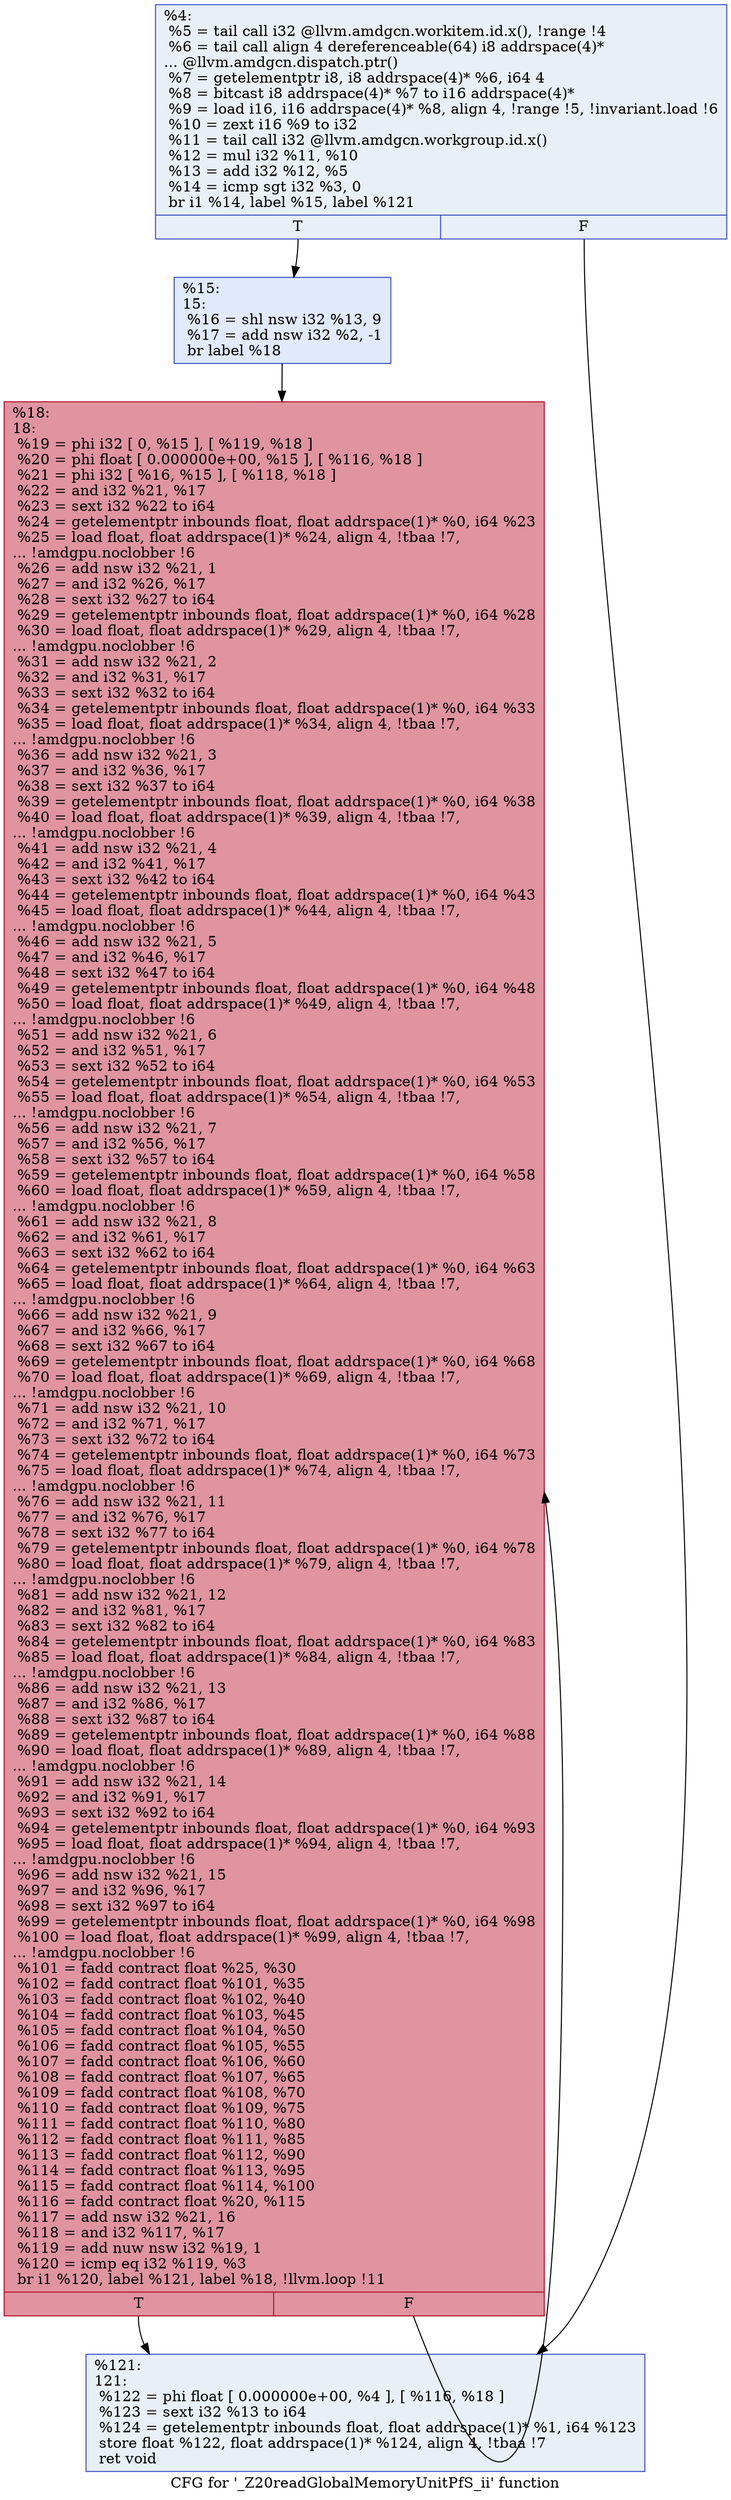 digraph "CFG for '_Z20readGlobalMemoryUnitPfS_ii' function" {
	label="CFG for '_Z20readGlobalMemoryUnitPfS_ii' function";

	Node0x5c902d0 [shape=record,color="#3d50c3ff", style=filled, fillcolor="#cedaeb70",label="{%4:\l  %5 = tail call i32 @llvm.amdgcn.workitem.id.x(), !range !4\l  %6 = tail call align 4 dereferenceable(64) i8 addrspace(4)*\l... @llvm.amdgcn.dispatch.ptr()\l  %7 = getelementptr i8, i8 addrspace(4)* %6, i64 4\l  %8 = bitcast i8 addrspace(4)* %7 to i16 addrspace(4)*\l  %9 = load i16, i16 addrspace(4)* %8, align 4, !range !5, !invariant.load !6\l  %10 = zext i16 %9 to i32\l  %11 = tail call i32 @llvm.amdgcn.workgroup.id.x()\l  %12 = mul i32 %11, %10\l  %13 = add i32 %12, %5\l  %14 = icmp sgt i32 %3, 0\l  br i1 %14, label %15, label %121\l|{<s0>T|<s1>F}}"];
	Node0x5c902d0:s0 -> Node0x5c921a0;
	Node0x5c902d0:s1 -> Node0x5c92230;
	Node0x5c921a0 [shape=record,color="#3d50c3ff", style=filled, fillcolor="#b9d0f970",label="{%15:\l15:                                               \l  %16 = shl nsw i32 %13, 9\l  %17 = add nsw i32 %2, -1\l  br label %18\l}"];
	Node0x5c921a0 -> Node0x5c91a00;
	Node0x5c91a00 [shape=record,color="#b70d28ff", style=filled, fillcolor="#b70d2870",label="{%18:\l18:                                               \l  %19 = phi i32 [ 0, %15 ], [ %119, %18 ]\l  %20 = phi float [ 0.000000e+00, %15 ], [ %116, %18 ]\l  %21 = phi i32 [ %16, %15 ], [ %118, %18 ]\l  %22 = and i32 %21, %17\l  %23 = sext i32 %22 to i64\l  %24 = getelementptr inbounds float, float addrspace(1)* %0, i64 %23\l  %25 = load float, float addrspace(1)* %24, align 4, !tbaa !7,\l... !amdgpu.noclobber !6\l  %26 = add nsw i32 %21, 1\l  %27 = and i32 %26, %17\l  %28 = sext i32 %27 to i64\l  %29 = getelementptr inbounds float, float addrspace(1)* %0, i64 %28\l  %30 = load float, float addrspace(1)* %29, align 4, !tbaa !7,\l... !amdgpu.noclobber !6\l  %31 = add nsw i32 %21, 2\l  %32 = and i32 %31, %17\l  %33 = sext i32 %32 to i64\l  %34 = getelementptr inbounds float, float addrspace(1)* %0, i64 %33\l  %35 = load float, float addrspace(1)* %34, align 4, !tbaa !7,\l... !amdgpu.noclobber !6\l  %36 = add nsw i32 %21, 3\l  %37 = and i32 %36, %17\l  %38 = sext i32 %37 to i64\l  %39 = getelementptr inbounds float, float addrspace(1)* %0, i64 %38\l  %40 = load float, float addrspace(1)* %39, align 4, !tbaa !7,\l... !amdgpu.noclobber !6\l  %41 = add nsw i32 %21, 4\l  %42 = and i32 %41, %17\l  %43 = sext i32 %42 to i64\l  %44 = getelementptr inbounds float, float addrspace(1)* %0, i64 %43\l  %45 = load float, float addrspace(1)* %44, align 4, !tbaa !7,\l... !amdgpu.noclobber !6\l  %46 = add nsw i32 %21, 5\l  %47 = and i32 %46, %17\l  %48 = sext i32 %47 to i64\l  %49 = getelementptr inbounds float, float addrspace(1)* %0, i64 %48\l  %50 = load float, float addrspace(1)* %49, align 4, !tbaa !7,\l... !amdgpu.noclobber !6\l  %51 = add nsw i32 %21, 6\l  %52 = and i32 %51, %17\l  %53 = sext i32 %52 to i64\l  %54 = getelementptr inbounds float, float addrspace(1)* %0, i64 %53\l  %55 = load float, float addrspace(1)* %54, align 4, !tbaa !7,\l... !amdgpu.noclobber !6\l  %56 = add nsw i32 %21, 7\l  %57 = and i32 %56, %17\l  %58 = sext i32 %57 to i64\l  %59 = getelementptr inbounds float, float addrspace(1)* %0, i64 %58\l  %60 = load float, float addrspace(1)* %59, align 4, !tbaa !7,\l... !amdgpu.noclobber !6\l  %61 = add nsw i32 %21, 8\l  %62 = and i32 %61, %17\l  %63 = sext i32 %62 to i64\l  %64 = getelementptr inbounds float, float addrspace(1)* %0, i64 %63\l  %65 = load float, float addrspace(1)* %64, align 4, !tbaa !7,\l... !amdgpu.noclobber !6\l  %66 = add nsw i32 %21, 9\l  %67 = and i32 %66, %17\l  %68 = sext i32 %67 to i64\l  %69 = getelementptr inbounds float, float addrspace(1)* %0, i64 %68\l  %70 = load float, float addrspace(1)* %69, align 4, !tbaa !7,\l... !amdgpu.noclobber !6\l  %71 = add nsw i32 %21, 10\l  %72 = and i32 %71, %17\l  %73 = sext i32 %72 to i64\l  %74 = getelementptr inbounds float, float addrspace(1)* %0, i64 %73\l  %75 = load float, float addrspace(1)* %74, align 4, !tbaa !7,\l... !amdgpu.noclobber !6\l  %76 = add nsw i32 %21, 11\l  %77 = and i32 %76, %17\l  %78 = sext i32 %77 to i64\l  %79 = getelementptr inbounds float, float addrspace(1)* %0, i64 %78\l  %80 = load float, float addrspace(1)* %79, align 4, !tbaa !7,\l... !amdgpu.noclobber !6\l  %81 = add nsw i32 %21, 12\l  %82 = and i32 %81, %17\l  %83 = sext i32 %82 to i64\l  %84 = getelementptr inbounds float, float addrspace(1)* %0, i64 %83\l  %85 = load float, float addrspace(1)* %84, align 4, !tbaa !7,\l... !amdgpu.noclobber !6\l  %86 = add nsw i32 %21, 13\l  %87 = and i32 %86, %17\l  %88 = sext i32 %87 to i64\l  %89 = getelementptr inbounds float, float addrspace(1)* %0, i64 %88\l  %90 = load float, float addrspace(1)* %89, align 4, !tbaa !7,\l... !amdgpu.noclobber !6\l  %91 = add nsw i32 %21, 14\l  %92 = and i32 %91, %17\l  %93 = sext i32 %92 to i64\l  %94 = getelementptr inbounds float, float addrspace(1)* %0, i64 %93\l  %95 = load float, float addrspace(1)* %94, align 4, !tbaa !7,\l... !amdgpu.noclobber !6\l  %96 = add nsw i32 %21, 15\l  %97 = and i32 %96, %17\l  %98 = sext i32 %97 to i64\l  %99 = getelementptr inbounds float, float addrspace(1)* %0, i64 %98\l  %100 = load float, float addrspace(1)* %99, align 4, !tbaa !7,\l... !amdgpu.noclobber !6\l  %101 = fadd contract float %25, %30\l  %102 = fadd contract float %101, %35\l  %103 = fadd contract float %102, %40\l  %104 = fadd contract float %103, %45\l  %105 = fadd contract float %104, %50\l  %106 = fadd contract float %105, %55\l  %107 = fadd contract float %106, %60\l  %108 = fadd contract float %107, %65\l  %109 = fadd contract float %108, %70\l  %110 = fadd contract float %109, %75\l  %111 = fadd contract float %110, %80\l  %112 = fadd contract float %111, %85\l  %113 = fadd contract float %112, %90\l  %114 = fadd contract float %113, %95\l  %115 = fadd contract float %114, %100\l  %116 = fadd contract float %20, %115\l  %117 = add nsw i32 %21, 16\l  %118 = and i32 %117, %17\l  %119 = add nuw nsw i32 %19, 1\l  %120 = icmp eq i32 %119, %3\l  br i1 %120, label %121, label %18, !llvm.loop !11\l|{<s0>T|<s1>F}}"];
	Node0x5c91a00:s0 -> Node0x5c92230;
	Node0x5c91a00:s1 -> Node0x5c91a00;
	Node0x5c92230 [shape=record,color="#3d50c3ff", style=filled, fillcolor="#cedaeb70",label="{%121:\l121:                                              \l  %122 = phi float [ 0.000000e+00, %4 ], [ %116, %18 ]\l  %123 = sext i32 %13 to i64\l  %124 = getelementptr inbounds float, float addrspace(1)* %1, i64 %123\l  store float %122, float addrspace(1)* %124, align 4, !tbaa !7\l  ret void\l}"];
}
